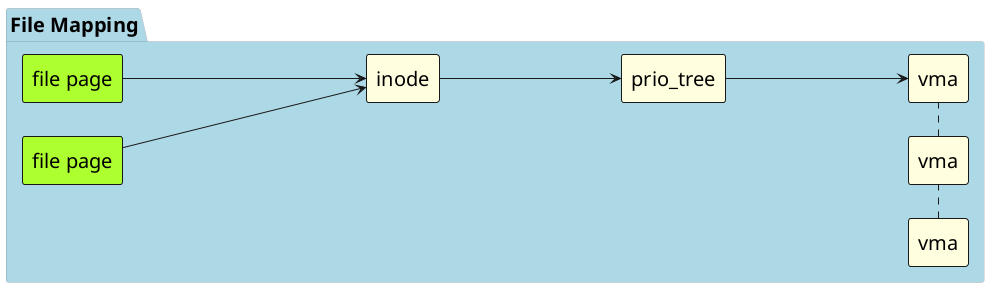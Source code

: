 @startuml
scale 1/1
left to right direction
skinparam Component {
    FontSize 20
    BorderThickness 1
}
skinparam ComponentStyle rectangle
skinparam Package {
    FontSize 20
    BorderThickness 0
}

package "File Mapping" #LightBlue {
    component "file page" as fp1 #GreenYellow
    component "file page" as fp2 #GreenYellow
    component "inode" as in1 #LightYellow
    component "prio_tree" as pt1 #LightYellow
    component "vma" as v1 #LightYellow
    component "vma" as v2 #LightYellow
    component "vma" as v3 #LightYellow

    [fp1]----->[in1]
    [fp2]----->[in1]
    [in1]---->[pt1]
    [pt1]---->[v1]
    [v1].left.[v2]
    [v2].left.[v3]
}

@enduml
